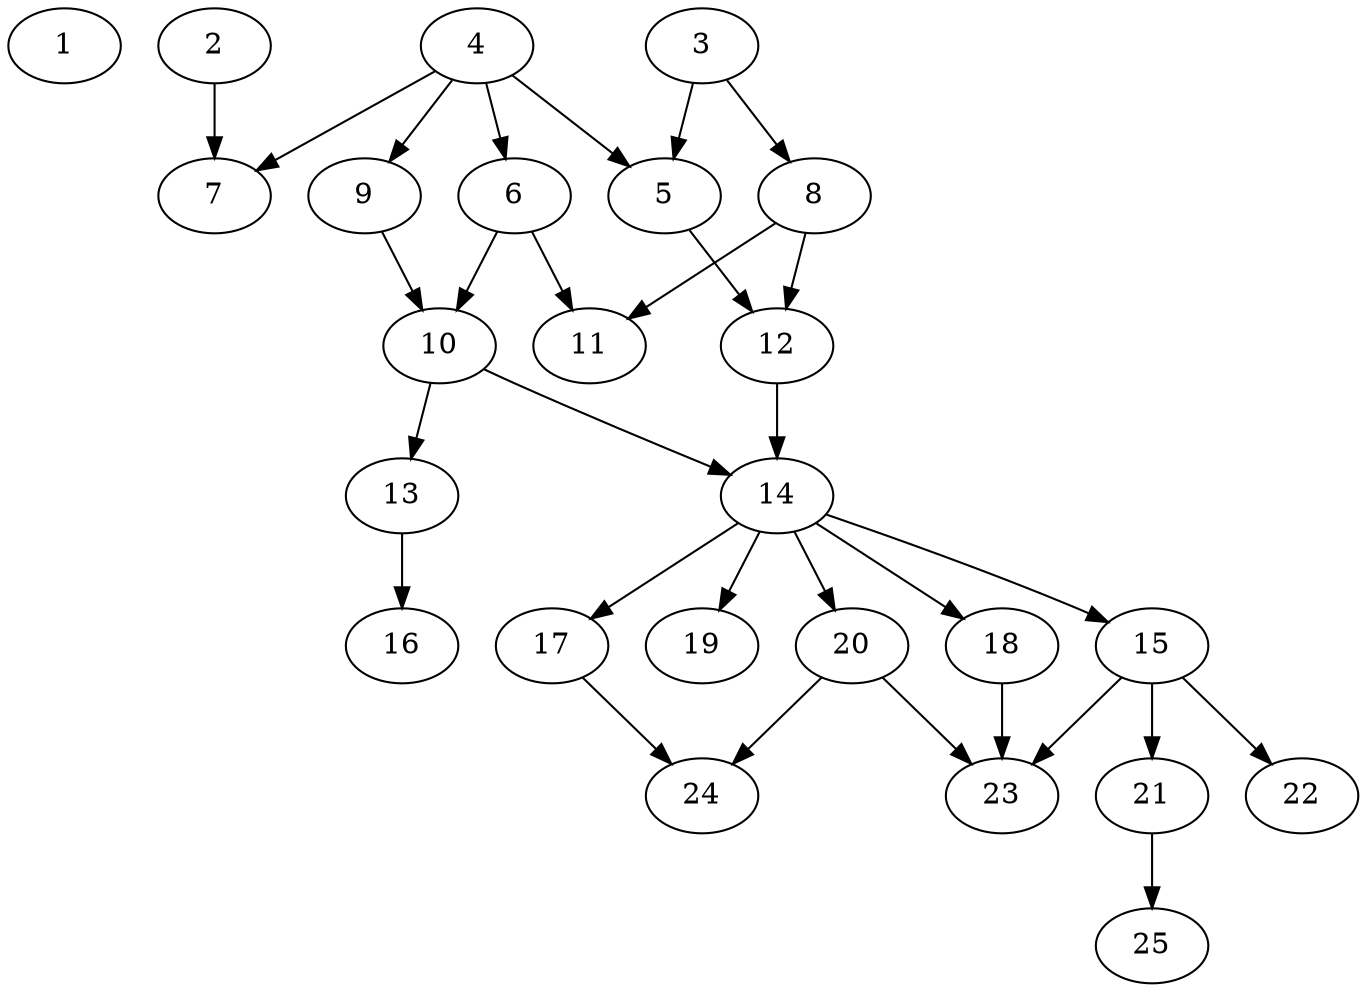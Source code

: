 // DAG (tier=2-normal, mode=compute, n=25, ccr=0.357, fat=0.553, density=0.466, regular=0.548, jump=0.173, mindata=524288, maxdata=8388608)
// DAG automatically generated by daggen at Sun Aug 24 16:33:33 2025
// /home/ermia/Project/Environments/daggen/bin/daggen --dot --ccr 0.357 --fat 0.553 --regular 0.548 --density 0.466 --jump 0.173 --mindata 524288 --maxdata 8388608 -n 25 
digraph G {
  1 [size="6379641034732322", alpha="0.00", expect_size="3189820517366161"]
  2 [size="7758803330997577", alpha="0.08", expect_size="3879401665498788"]
  2 -> 7 [size ="425136004005888"]
  3 [size="256338840072014560", alpha="0.05", expect_size="128169420036007280"]
  3 -> 5 [size ="198380252823552"]
  3 -> 8 [size ="198380252823552"]
  4 [size="331695788784615424", alpha="0.19", expect_size="165847894392307712"]
  4 -> 5 [size ="3833392529408"]
  4 -> 6 [size ="3833392529408"]
  4 -> 7 [size ="3833392529408"]
  4 -> 9 [size ="3833392529408"]
  5 [size="143104251249387634688", alpha="0.06", expect_size="71552125624693817344"]
  5 -> 12 [size ="218872741363712"]
  6 [size="347848976135637434368", alpha="0.13", expect_size="173924488067818717184"]
  6 -> 10 [size ="395685807521792"]
  6 -> 11 [size ="395685807521792"]
  7 [size="4036079740615230", alpha="0.18", expect_size="2018039870307615"]
  8 [size="197944782520635392", alpha="0.15", expect_size="98972391260317696"]
  8 -> 11 [size ="347689715761152"]
  8 -> 12 [size ="347689715761152"]
  9 [size="40204985189703888", alpha="0.00", expect_size="20102492594851944"]
  9 -> 10 [size ="25164347604992"]
  10 [size="879138018434626816", alpha="0.06", expect_size="439569009217313408"]
  10 -> 13 [size ="311935455199232"]
  10 -> 14 [size ="311935455199232"]
  11 [size="80673292966789456", alpha="0.07", expect_size="40336646483394728"]
  12 [size="476013658112000000000", alpha="0.10", expect_size="238006829056000000000"]
  12 -> 14 [size ="487718912000000"]
  13 [size="13384547441933024", alpha="0.11", expect_size="6692273720966512"]
  13 -> 16 [size ="307145534865408"]
  14 [size="8902897932462718976", alpha="0.02", expect_size="4451448966231359488"]
  14 -> 15 [size ="34364570206208"]
  14 -> 17 [size ="34364570206208"]
  14 -> 18 [size ="34364570206208"]
  14 -> 19 [size ="34364570206208"]
  14 -> 20 [size ="34364570206208"]
  15 [size="95668961573170784", alpha="0.20", expect_size="47834480786585392"]
  15 -> 21 [size ="37029001822208"]
  15 -> 22 [size ="37029001822208"]
  15 -> 23 [size ="37029001822208"]
  16 [size="10485750398324060", alpha="0.04", expect_size="5242875199162030"]
  17 [size="30825876136260534272", alpha="0.01", expect_size="15412938068130267136"]
  17 -> 24 [size ="78650279985152"]
  18 [size="216143703954617984", alpha="0.15", expect_size="108071851977308992"]
  18 -> 23 [size ="115960124014592"]
  19 [size="396777612663978983424", alpha="0.16", expect_size="198388806331989491712"]
  20 [size="3662475354390672", alpha="0.02", expect_size="1831237677195336"]
  20 -> 23 [size ="106373597626368"]
  20 -> 24 [size ="106373597626368"]
  21 [size="2554722112241664000", alpha="0.06", expect_size="1277361056120832000"]
  21 -> 25 [size ="14950386892800"]
  22 [size="30946840849315528704", alpha="0.11", expect_size="15473420424657764352"]
  23 [size="312359101244924493824", alpha="0.17", expect_size="156179550622462246912"]
  24 [size="599434490902578", alpha="0.10", expect_size="299717245451289"]
  25 [size="5741661704722250", alpha="0.02", expect_size="2870830852361125"]
}